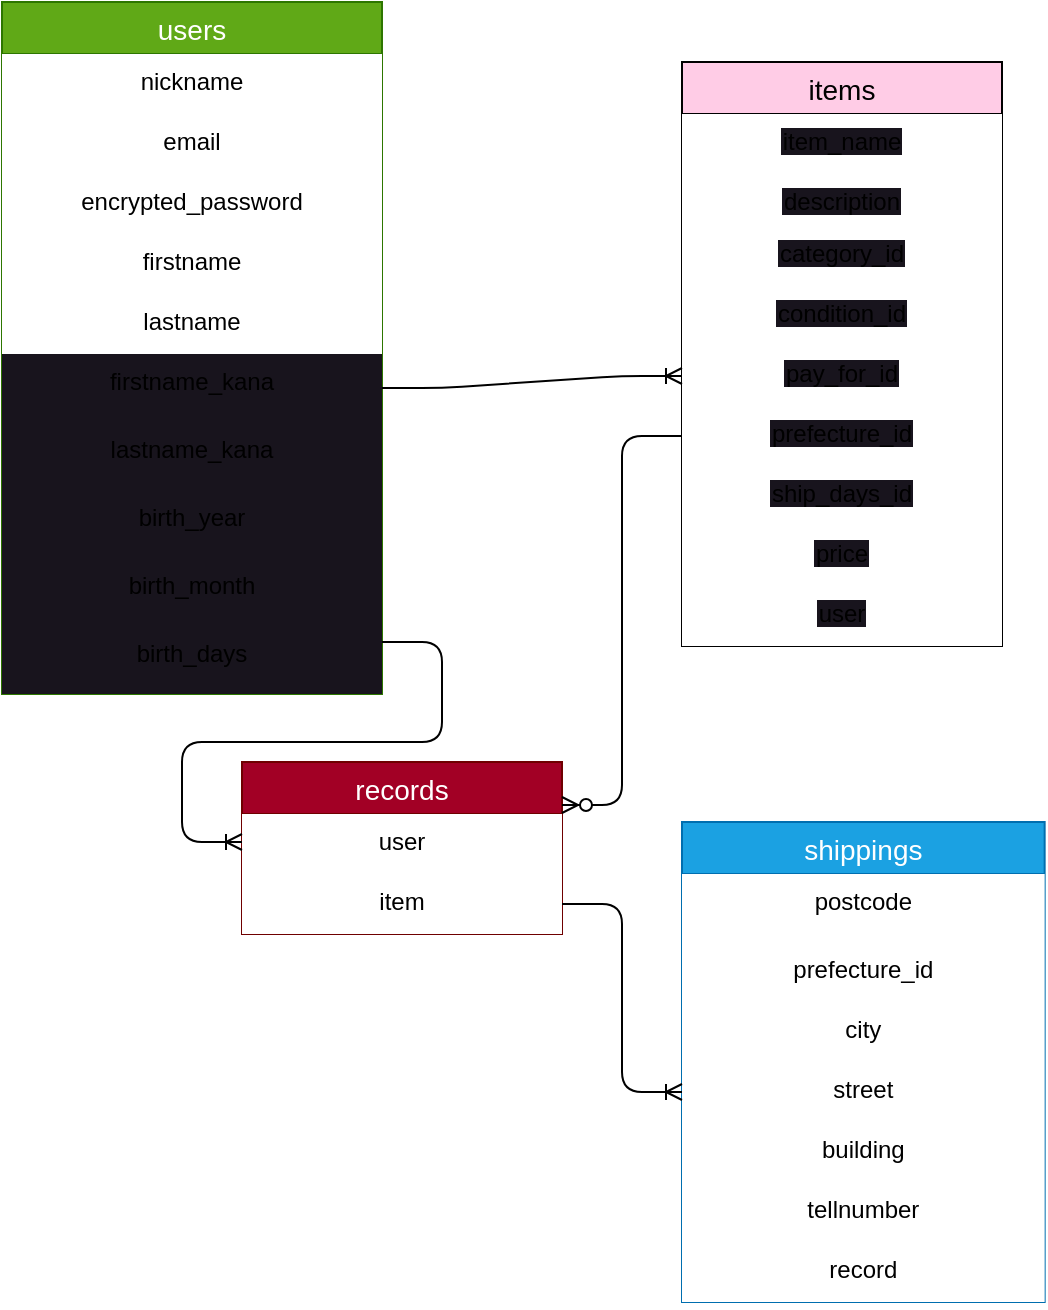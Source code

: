 <mxfile>
    <diagram id="8EaM3i9IR-IBqu_0Z9_3" name="ページ1">
        <mxGraphModel dx="764" dy="718" grid="1" gridSize="10" guides="1" tooltips="1" connect="1" arrows="1" fold="1" page="1" pageScale="1" pageWidth="827" pageHeight="1169" math="0" shadow="0">
            <root>
                <mxCell id="0"/>
                <mxCell id="1" parent="0"/>
                <mxCell id="2" value="users" style="swimlane;fontStyle=0;childLayout=stackLayout;horizontal=1;startSize=26;horizontalStack=0;resizeParent=1;resizeParentMax=0;resizeLast=0;collapsible=1;marginBottom=0;align=center;fontSize=14;fillColor=#60a917;fontColor=#ffffff;strokeColor=#2D7600;" vertex="1" parent="1">
                    <mxGeometry x="60" y="60" width="190" height="346" as="geometry"/>
                </mxCell>
                <mxCell id="3" value="nickname" style="text;strokeColor=none;fillColor=default;spacingLeft=4;spacingRight=4;overflow=hidden;rotatable=0;points=[[0,0.5],[1,0.5]];portConstraint=eastwest;fontSize=12;fillStyle=auto;align=center;" vertex="1" parent="2">
                    <mxGeometry y="26" width="190" height="30" as="geometry"/>
                </mxCell>
                <mxCell id="4" value="email" style="text;strokeColor=none;fillColor=default;spacingLeft=4;spacingRight=4;overflow=hidden;rotatable=0;points=[[0,0.5],[1,0.5]];portConstraint=eastwest;fontSize=12;align=center;" vertex="1" parent="2">
                    <mxGeometry y="56" width="190" height="30" as="geometry"/>
                </mxCell>
                <mxCell id="26" value="encrypted_password" style="text;strokeColor=none;fillColor=default;spacingLeft=4;spacingRight=4;overflow=hidden;rotatable=0;points=[[0,0.5],[1,0.5]];portConstraint=eastwest;fontSize=12;align=center;" vertex="1" parent="2">
                    <mxGeometry y="86" width="190" height="30" as="geometry"/>
                </mxCell>
                <mxCell id="25" value="firstname" style="text;strokeColor=none;fillColor=default;spacingLeft=4;spacingRight=4;overflow=hidden;rotatable=0;points=[[0,0.5],[1,0.5]];portConstraint=eastwest;fontSize=12;align=center;" vertex="1" parent="2">
                    <mxGeometry y="116" width="190" height="30" as="geometry"/>
                </mxCell>
                <mxCell id="24" value="lastname" style="text;strokeColor=none;fillColor=default;spacingLeft=4;spacingRight=4;overflow=hidden;rotatable=0;points=[[0,0.5],[1,0.5]];portConstraint=eastwest;fontSize=12;align=center;" vertex="1" parent="2">
                    <mxGeometry y="146" width="190" height="30" as="geometry"/>
                </mxCell>
                <mxCell id="5" value="firstname_kana" style="text;strokeColor=none;fillColor=#18141D;spacingLeft=4;spacingRight=4;overflow=hidden;rotatable=0;points=[[0,0.5],[1,0.5]];portConstraint=eastwest;fontSize=12;align=center;" vertex="1" parent="2">
                    <mxGeometry y="176" width="190" height="34" as="geometry"/>
                </mxCell>
                <mxCell id="27" value="lastname_kana" style="text;strokeColor=none;fillColor=#18141D;spacingLeft=4;spacingRight=4;overflow=hidden;rotatable=0;points=[[0,0.5],[1,0.5]];portConstraint=eastwest;fontSize=12;align=center;" vertex="1" parent="2">
                    <mxGeometry y="210" width="190" height="34" as="geometry"/>
                </mxCell>
                <mxCell id="51" value="birth_year" style="text;strokeColor=none;fillColor=#18141D;spacingLeft=4;spacingRight=4;overflow=hidden;rotatable=0;points=[[0,0.5],[1,0.5]];portConstraint=eastwest;fontSize=12;align=center;" vertex="1" parent="2">
                    <mxGeometry y="244" width="190" height="34" as="geometry"/>
                </mxCell>
                <mxCell id="50" value="birth_month" style="text;strokeColor=none;fillColor=#18141D;spacingLeft=4;spacingRight=4;overflow=hidden;rotatable=0;points=[[0,0.5],[1,0.5]];portConstraint=eastwest;fontSize=12;align=center;" vertex="1" parent="2">
                    <mxGeometry y="278" width="190" height="34" as="geometry"/>
                </mxCell>
                <mxCell id="52" value="birth_days" style="text;strokeColor=none;fillColor=#18141D;spacingLeft=4;spacingRight=4;overflow=hidden;rotatable=0;points=[[0,0.5],[1,0.5]];portConstraint=eastwest;fontSize=12;align=center;" vertex="1" parent="2">
                    <mxGeometry y="312" width="190" height="34" as="geometry"/>
                </mxCell>
                <mxCell id="6" value="items" style="swimlane;fontStyle=0;childLayout=stackLayout;horizontal=1;startSize=26;horizontalStack=0;resizeParent=1;resizeParentMax=0;resizeLast=0;collapsible=1;marginBottom=0;align=center;fontSize=14;labelBackgroundColor=none;fontColor=#000000;fillColor=#FFCCE6;" vertex="1" parent="1">
                    <mxGeometry x="400" y="90" width="160" height="292" as="geometry"/>
                </mxCell>
                <mxCell id="7" value="item_name" style="text;spacingLeft=4;spacingRight=4;overflow=hidden;rotatable=0;points=[[0,0.5],[1,0.5]];portConstraint=eastwest;fontSize=12;labelBackgroundColor=#18141D;fillColor=default;align=center;" vertex="1" parent="6">
                    <mxGeometry y="26" width="160" height="30" as="geometry"/>
                </mxCell>
                <mxCell id="8" value="description" style="text;spacingLeft=4;spacingRight=4;overflow=hidden;rotatable=0;points=[[0,0.5],[1,0.5]];portConstraint=eastwest;fontSize=12;labelBackgroundColor=#18141D;fillColor=default;align=center;" vertex="1" parent="6">
                    <mxGeometry y="56" width="160" height="26" as="geometry"/>
                </mxCell>
                <mxCell id="9" value="category_id" style="text;spacingLeft=4;spacingRight=4;overflow=hidden;rotatable=0;points=[[0,0.5],[1,0.5]];portConstraint=eastwest;fontSize=12;labelBackgroundColor=#18141D;fillColor=default;align=center;" vertex="1" parent="6">
                    <mxGeometry y="82" width="160" height="30" as="geometry"/>
                </mxCell>
                <mxCell id="32" value="condition_id" style="text;spacingLeft=4;spacingRight=4;overflow=hidden;rotatable=0;points=[[0,0.5],[1,0.5]];portConstraint=eastwest;fontSize=12;labelBackgroundColor=#18141D;fillColor=default;align=center;" vertex="1" parent="6">
                    <mxGeometry y="112" width="160" height="30" as="geometry"/>
                </mxCell>
                <mxCell id="31" value="pay_for_id" style="text;spacingLeft=4;spacingRight=4;overflow=hidden;rotatable=0;points=[[0,0.5],[1,0.5]];portConstraint=eastwest;fontSize=12;labelBackgroundColor=#18141D;fillColor=default;align=center;" vertex="1" parent="6">
                    <mxGeometry y="142" width="160" height="30" as="geometry"/>
                </mxCell>
                <mxCell id="30" value="prefecture_id" style="text;spacingLeft=4;spacingRight=4;overflow=hidden;rotatable=0;points=[[0,0.5],[1,0.5]];portConstraint=eastwest;fontSize=12;labelBackgroundColor=#18141D;fillColor=default;align=center;" vertex="1" parent="6">
                    <mxGeometry y="172" width="160" height="30" as="geometry"/>
                </mxCell>
                <mxCell id="29" value="ship_days_id" style="text;spacingLeft=4;spacingRight=4;overflow=hidden;rotatable=0;points=[[0,0.5],[1,0.5]];portConstraint=eastwest;fontSize=12;labelBackgroundColor=#18141D;fillColor=default;align=center;" vertex="1" parent="6">
                    <mxGeometry y="202" width="160" height="30" as="geometry"/>
                </mxCell>
                <mxCell id="36" value="price" style="text;spacingLeft=4;spacingRight=4;overflow=hidden;rotatable=0;points=[[0,0.5],[1,0.5]];portConstraint=eastwest;fontSize=12;labelBackgroundColor=#18141D;fillColor=default;align=center;" vertex="1" parent="6">
                    <mxGeometry y="232" width="160" height="30" as="geometry"/>
                </mxCell>
                <mxCell id="38" value="user" style="text;spacingLeft=4;spacingRight=4;overflow=hidden;rotatable=0;points=[[0,0.5],[1,0.5]];portConstraint=eastwest;fontSize=12;labelBackgroundColor=#18141D;fillColor=default;align=center;" vertex="1" parent="6">
                    <mxGeometry y="262" width="160" height="30" as="geometry"/>
                </mxCell>
                <mxCell id="10" value="shippings" style="swimlane;fontStyle=0;childLayout=stackLayout;horizontal=1;startSize=26;horizontalStack=0;resizeParent=1;resizeParentMax=0;resizeLast=0;collapsible=1;marginBottom=0;align=center;fontSize=14;labelBackgroundColor=none;fillColor=#1ba1e2;fontColor=#ffffff;strokeColor=#006EAF;" vertex="1" parent="1">
                    <mxGeometry x="400" y="470" width="181.33" height="240" as="geometry"/>
                </mxCell>
                <mxCell id="11" value="postcode" style="text;spacingLeft=4;spacingRight=4;overflow=hidden;rotatable=0;points=[[0,0.5],[1,0.5]];portConstraint=eastwest;fontSize=12;fillColor=default;align=center;" vertex="1" parent="10">
                    <mxGeometry y="26" width="181.33" height="34" as="geometry"/>
                </mxCell>
                <mxCell id="12" value="prefecture_id" style="text;spacingLeft=4;spacingRight=4;overflow=hidden;rotatable=0;points=[[0,0.5],[1,0.5]];portConstraint=eastwest;fontSize=12;fillColor=default;align=center;" vertex="1" parent="10">
                    <mxGeometry y="60" width="181.33" height="30" as="geometry"/>
                </mxCell>
                <mxCell id="13" value="city" style="text;spacingLeft=4;spacingRight=4;overflow=hidden;rotatable=0;points=[[0,0.5],[1,0.5]];portConstraint=eastwest;fontSize=12;fillColor=default;align=center;" vertex="1" parent="10">
                    <mxGeometry y="90" width="181.33" height="30" as="geometry"/>
                </mxCell>
                <mxCell id="35" value="street" style="text;spacingLeft=4;spacingRight=4;overflow=hidden;rotatable=0;points=[[0,0.5],[1,0.5]];portConstraint=eastwest;fontSize=12;fillColor=default;align=center;" vertex="1" parent="10">
                    <mxGeometry y="120" width="181.33" height="30" as="geometry"/>
                </mxCell>
                <mxCell id="34" value="building" style="text;spacingLeft=4;spacingRight=4;overflow=hidden;rotatable=0;points=[[0,0.5],[1,0.5]];portConstraint=eastwest;fontSize=12;fillColor=default;align=center;" vertex="1" parent="10">
                    <mxGeometry y="150" width="181.33" height="30" as="geometry"/>
                </mxCell>
                <mxCell id="33" value="tellnumber" style="text;spacingLeft=4;spacingRight=4;overflow=hidden;rotatable=0;points=[[0,0.5],[1,0.5]];portConstraint=eastwest;fontSize=12;fillColor=default;align=center;" vertex="1" parent="10">
                    <mxGeometry y="180" width="181.33" height="30" as="geometry"/>
                </mxCell>
                <mxCell id="53" value="record" style="text;spacingLeft=4;spacingRight=4;overflow=hidden;rotatable=0;points=[[0,0.5],[1,0.5]];portConstraint=eastwest;fontSize=12;fillColor=default;align=center;" vertex="1" parent="10">
                    <mxGeometry y="210" width="181.33" height="30" as="geometry"/>
                </mxCell>
                <mxCell id="15" value="records" style="swimlane;fontStyle=0;childLayout=stackLayout;horizontal=1;startSize=26;horizontalStack=0;resizeParent=1;resizeParentMax=0;resizeLast=0;collapsible=1;marginBottom=0;align=center;fontSize=14;fillColor=#a20025;fontColor=#ffffff;strokeColor=#6F0000;" vertex="1" parent="1">
                    <mxGeometry x="180" y="440" width="160" height="86" as="geometry"/>
                </mxCell>
                <mxCell id="17" value="user" style="text;strokeColor=none;fillColor=default;spacingLeft=4;spacingRight=4;overflow=hidden;rotatable=0;points=[[0,0.5],[1,0.5]];portConstraint=eastwest;fontSize=12;align=center;" vertex="1" parent="15">
                    <mxGeometry y="26" width="160" height="30" as="geometry"/>
                </mxCell>
                <mxCell id="18" value="item" style="text;strokeColor=none;fillColor=default;spacingLeft=4;spacingRight=4;overflow=hidden;rotatable=0;points=[[0,0.5],[1,0.5]];portConstraint=eastwest;fontSize=12;align=center;" vertex="1" parent="15">
                    <mxGeometry y="56" width="160" height="30" as="geometry"/>
                </mxCell>
                <mxCell id="40" value="" style="edgeStyle=entityRelationEdgeStyle;fontSize=12;html=1;endArrow=ERoneToMany;exitX=1;exitY=0.5;exitDx=0;exitDy=0;entryX=0;entryY=0.5;entryDx=0;entryDy=0;" edge="1" parent="1" source="5" target="31">
                    <mxGeometry width="100" height="100" relative="1" as="geometry">
                        <mxPoint x="260" y="267" as="sourcePoint"/>
                        <mxPoint x="396" y="257" as="targetPoint"/>
                    </mxGeometry>
                </mxCell>
                <mxCell id="46" value="" style="edgeStyle=entityRelationEdgeStyle;fontSize=12;html=1;endArrow=ERoneToMany;fontColor=#000000;" edge="1" parent="1">
                    <mxGeometry width="100" height="100" relative="1" as="geometry">
                        <mxPoint x="250" y="380" as="sourcePoint"/>
                        <mxPoint x="180" y="480" as="targetPoint"/>
                    </mxGeometry>
                </mxCell>
                <mxCell id="54" value="" style="edgeStyle=entityRelationEdgeStyle;fontSize=12;html=1;endArrow=ERzeroToMany;endFill=1;fontColor=#000000;entryX=1;entryY=0.25;entryDx=0;entryDy=0;exitX=0;exitY=0.5;exitDx=0;exitDy=0;" edge="1" parent="1" source="30" target="15">
                    <mxGeometry width="100" height="100" relative="1" as="geometry">
                        <mxPoint x="390" y="327" as="sourcePoint"/>
                        <mxPoint x="490" y="227" as="targetPoint"/>
                    </mxGeometry>
                </mxCell>
                <mxCell id="55" value="" style="edgeStyle=entityRelationEdgeStyle;fontSize=12;html=1;endArrow=ERoneToMany;fontColor=#000000;entryX=0;entryY=0.5;entryDx=0;entryDy=0;" edge="1" parent="1" source="18" target="35">
                    <mxGeometry width="100" height="100" relative="1" as="geometry">
                        <mxPoint x="260" y="531" as="sourcePoint"/>
                        <mxPoint x="390" y="590" as="targetPoint"/>
                    </mxGeometry>
                </mxCell>
            </root>
        </mxGraphModel>
    </diagram>
</mxfile>